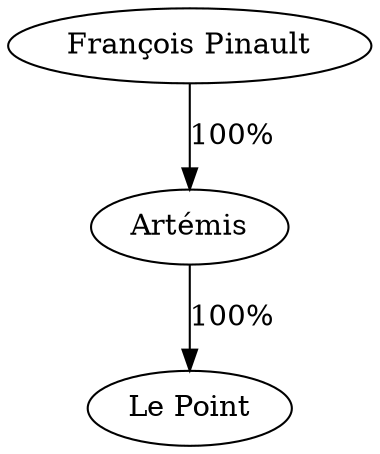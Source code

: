digraph G {
  "Artémis" -> "Le Point" [label="100%"];
  "François Pinault" -> "Artémis" [label="100%"];
}